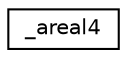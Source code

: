 digraph "Graphical Class Hierarchy"
{
 // INTERACTIVE_SVG=YES
 // LATEX_PDF_SIZE
  edge [fontname="Helvetica",fontsize="10",labelfontname="Helvetica",labelfontsize="10"];
  node [fontname="Helvetica",fontsize="10",shape=record];
  rankdir="LR";
  Node0 [label="_areal4",height=0.2,width=0.4,color="black", fillcolor="white", style="filled",URL="$struct__areal4.html",tooltip=" "];
}
